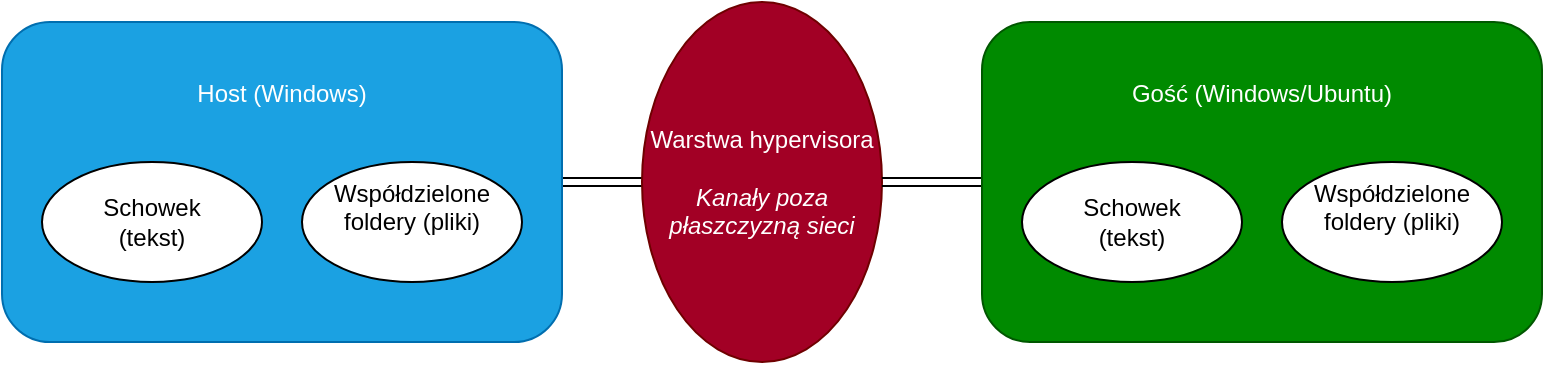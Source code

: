<mxfile version="28.0.4">
  <diagram name="Page-1" id="Vp0BlUAL8hpzOHeOrN3Z">
    <mxGraphModel dx="1247" dy="938" grid="1" gridSize="10" guides="1" tooltips="1" connect="1" arrows="1" fold="1" page="1" pageScale="1" pageWidth="850" pageHeight="1100" math="0" shadow="0">
      <root>
        <mxCell id="0" />
        <mxCell id="1" parent="0" />
        <mxCell id="5wF4fv0J0af5MoTNE0AJ-10" value="" style="edgeStyle=orthogonalEdgeStyle;rounded=0;orthogonalLoop=1;jettySize=auto;html=1;shape=link;" edge="1" parent="1" source="5wF4fv0J0af5MoTNE0AJ-1" target="5wF4fv0J0af5MoTNE0AJ-5">
          <mxGeometry relative="1" as="geometry" />
        </mxCell>
        <mxCell id="5wF4fv0J0af5MoTNE0AJ-1" value="&lt;div&gt;Host (Windows)&lt;/div&gt;" style="rounded=1;whiteSpace=wrap;html=1;verticalAlign=top;spacingTop=22;fillColor=#1ba1e2;fontColor=#ffffff;strokeColor=#006EAF;" vertex="1" parent="1">
          <mxGeometry x="60" y="200" width="280" height="160" as="geometry" />
        </mxCell>
        <mxCell id="5wF4fv0J0af5MoTNE0AJ-2" value="&lt;div&gt;Schowek&lt;/div&gt;&lt;div&gt;(tekst)&lt;/div&gt;" style="ellipse;whiteSpace=wrap;html=1;" vertex="1" parent="1">
          <mxGeometry x="80" y="270" width="110" height="60" as="geometry" />
        </mxCell>
        <mxCell id="5wF4fv0J0af5MoTNE0AJ-3" value="&#xa;Współdzielone foldery (pliki)&#xa;&#xa;" style="ellipse;whiteSpace=wrap;html=1;" vertex="1" parent="1">
          <mxGeometry x="210" y="270" width="110" height="60" as="geometry" />
        </mxCell>
        <mxCell id="5wF4fv0J0af5MoTNE0AJ-5" value="&lt;div&gt;Warstwa hypervisora&lt;/div&gt;&lt;div&gt;&lt;br&gt;&lt;/div&gt;&lt;div&gt;&lt;i&gt;Kanały poza płaszczyzną sieci&lt;/i&gt;&lt;/div&gt;" style="ellipse;whiteSpace=wrap;html=1;fillColor=#a20025;fontColor=#ffffff;strokeColor=#6F0000;" vertex="1" parent="1">
          <mxGeometry x="380" y="190" width="120" height="180" as="geometry" />
        </mxCell>
        <mxCell id="5wF4fv0J0af5MoTNE0AJ-12" value="" style="edgeStyle=orthogonalEdgeStyle;rounded=0;orthogonalLoop=1;jettySize=auto;html=1;shape=link;" edge="1" parent="1" source="5wF4fv0J0af5MoTNE0AJ-7" target="5wF4fv0J0af5MoTNE0AJ-5">
          <mxGeometry relative="1" as="geometry" />
        </mxCell>
        <mxCell id="5wF4fv0J0af5MoTNE0AJ-7" value="&lt;div&gt;Gość (Windows/Ubuntu)&lt;/div&gt;" style="rounded=1;whiteSpace=wrap;html=1;verticalAlign=top;spacingTop=22;fillColor=#008a00;fontColor=#ffffff;strokeColor=#005700;" vertex="1" parent="1">
          <mxGeometry x="550" y="200" width="280" height="160" as="geometry" />
        </mxCell>
        <mxCell id="5wF4fv0J0af5MoTNE0AJ-8" value="&lt;div&gt;Schowek&lt;/div&gt;&lt;div&gt;(tekst)&lt;/div&gt;" style="ellipse;whiteSpace=wrap;html=1;" vertex="1" parent="1">
          <mxGeometry x="570" y="270" width="110" height="60" as="geometry" />
        </mxCell>
        <mxCell id="5wF4fv0J0af5MoTNE0AJ-9" value="&#xa;Współdzielone foldery (pliki)&#xa;&#xa;" style="ellipse;whiteSpace=wrap;html=1;" vertex="1" parent="1">
          <mxGeometry x="700" y="270" width="110" height="60" as="geometry" />
        </mxCell>
      </root>
    </mxGraphModel>
  </diagram>
</mxfile>

